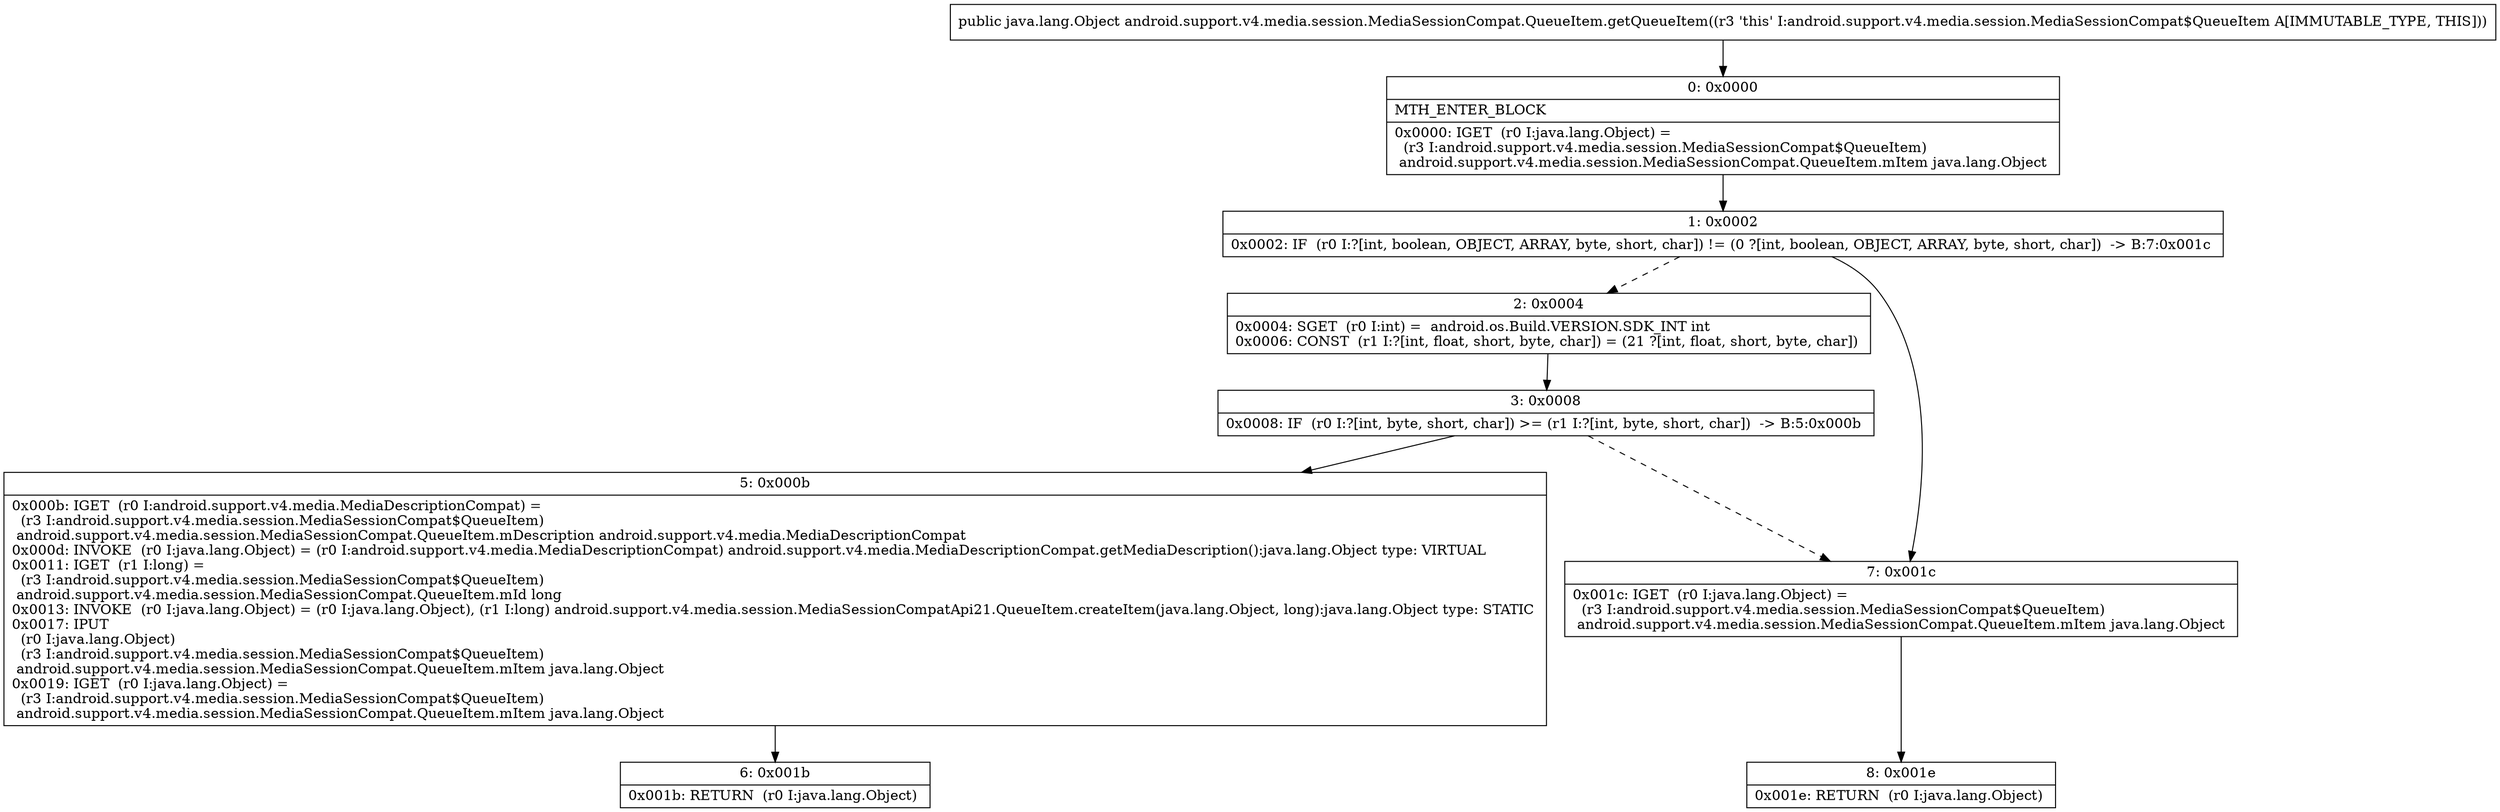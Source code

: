 digraph "CFG forandroid.support.v4.media.session.MediaSessionCompat.QueueItem.getQueueItem()Ljava\/lang\/Object;" {
Node_0 [shape=record,label="{0\:\ 0x0000|MTH_ENTER_BLOCK\l|0x0000: IGET  (r0 I:java.lang.Object) = \l  (r3 I:android.support.v4.media.session.MediaSessionCompat$QueueItem)\l android.support.v4.media.session.MediaSessionCompat.QueueItem.mItem java.lang.Object \l}"];
Node_1 [shape=record,label="{1\:\ 0x0002|0x0002: IF  (r0 I:?[int, boolean, OBJECT, ARRAY, byte, short, char]) != (0 ?[int, boolean, OBJECT, ARRAY, byte, short, char])  \-\> B:7:0x001c \l}"];
Node_2 [shape=record,label="{2\:\ 0x0004|0x0004: SGET  (r0 I:int) =  android.os.Build.VERSION.SDK_INT int \l0x0006: CONST  (r1 I:?[int, float, short, byte, char]) = (21 ?[int, float, short, byte, char]) \l}"];
Node_3 [shape=record,label="{3\:\ 0x0008|0x0008: IF  (r0 I:?[int, byte, short, char]) \>= (r1 I:?[int, byte, short, char])  \-\> B:5:0x000b \l}"];
Node_5 [shape=record,label="{5\:\ 0x000b|0x000b: IGET  (r0 I:android.support.v4.media.MediaDescriptionCompat) = \l  (r3 I:android.support.v4.media.session.MediaSessionCompat$QueueItem)\l android.support.v4.media.session.MediaSessionCompat.QueueItem.mDescription android.support.v4.media.MediaDescriptionCompat \l0x000d: INVOKE  (r0 I:java.lang.Object) = (r0 I:android.support.v4.media.MediaDescriptionCompat) android.support.v4.media.MediaDescriptionCompat.getMediaDescription():java.lang.Object type: VIRTUAL \l0x0011: IGET  (r1 I:long) = \l  (r3 I:android.support.v4.media.session.MediaSessionCompat$QueueItem)\l android.support.v4.media.session.MediaSessionCompat.QueueItem.mId long \l0x0013: INVOKE  (r0 I:java.lang.Object) = (r0 I:java.lang.Object), (r1 I:long) android.support.v4.media.session.MediaSessionCompatApi21.QueueItem.createItem(java.lang.Object, long):java.lang.Object type: STATIC \l0x0017: IPUT  \l  (r0 I:java.lang.Object)\l  (r3 I:android.support.v4.media.session.MediaSessionCompat$QueueItem)\l android.support.v4.media.session.MediaSessionCompat.QueueItem.mItem java.lang.Object \l0x0019: IGET  (r0 I:java.lang.Object) = \l  (r3 I:android.support.v4.media.session.MediaSessionCompat$QueueItem)\l android.support.v4.media.session.MediaSessionCompat.QueueItem.mItem java.lang.Object \l}"];
Node_6 [shape=record,label="{6\:\ 0x001b|0x001b: RETURN  (r0 I:java.lang.Object) \l}"];
Node_7 [shape=record,label="{7\:\ 0x001c|0x001c: IGET  (r0 I:java.lang.Object) = \l  (r3 I:android.support.v4.media.session.MediaSessionCompat$QueueItem)\l android.support.v4.media.session.MediaSessionCompat.QueueItem.mItem java.lang.Object \l}"];
Node_8 [shape=record,label="{8\:\ 0x001e|0x001e: RETURN  (r0 I:java.lang.Object) \l}"];
MethodNode[shape=record,label="{public java.lang.Object android.support.v4.media.session.MediaSessionCompat.QueueItem.getQueueItem((r3 'this' I:android.support.v4.media.session.MediaSessionCompat$QueueItem A[IMMUTABLE_TYPE, THIS])) }"];
MethodNode -> Node_0;
Node_0 -> Node_1;
Node_1 -> Node_2[style=dashed];
Node_1 -> Node_7;
Node_2 -> Node_3;
Node_3 -> Node_5;
Node_3 -> Node_7[style=dashed];
Node_5 -> Node_6;
Node_7 -> Node_8;
}


